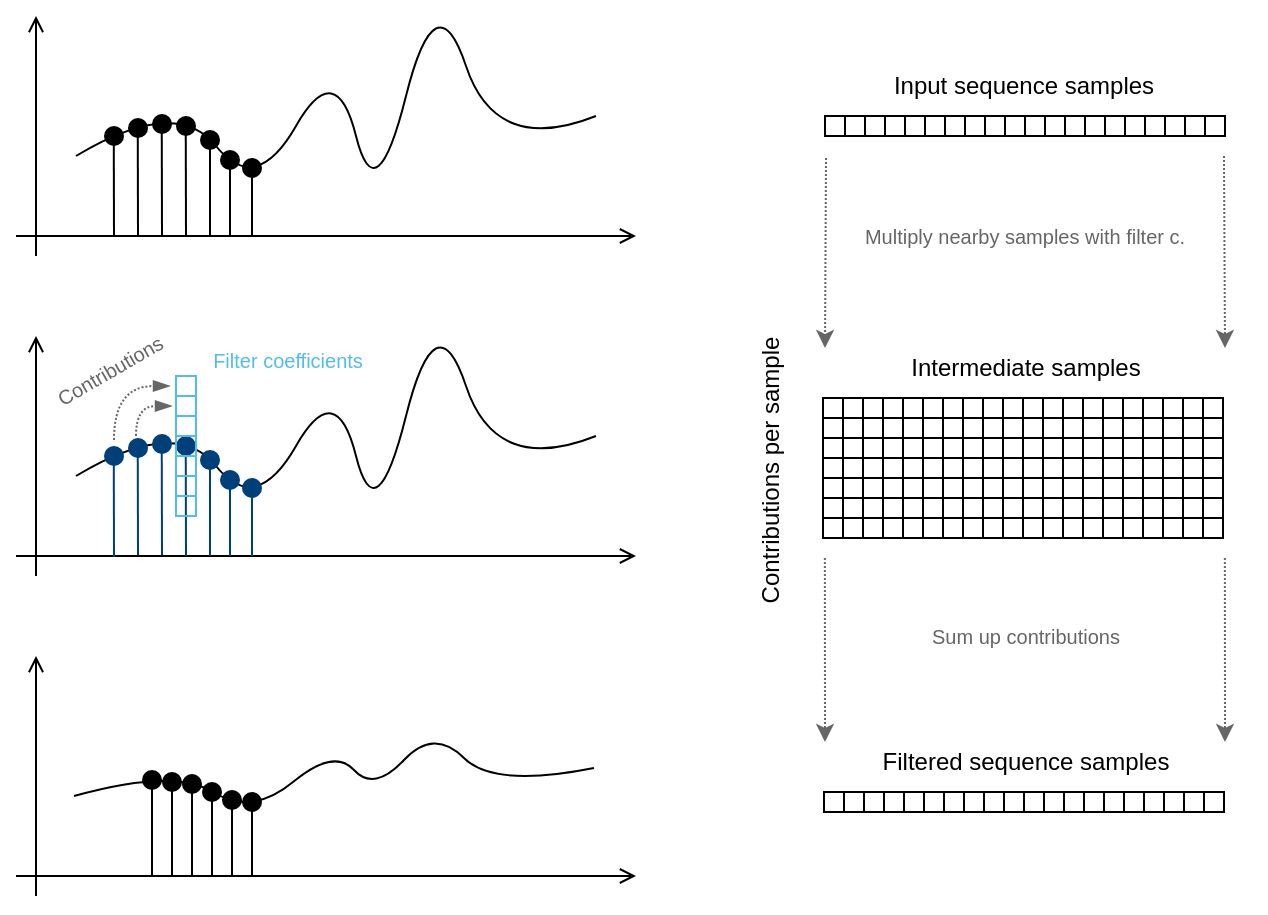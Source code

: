 <mxfile version="14.5.6" type="device"><diagram id="A-iQzd7wgwUKjw2UOuUH" name="Page-1"><mxGraphModel dx="1015" dy="523" grid="1" gridSize="10" guides="1" tooltips="1" connect="1" arrows="1" fold="1" page="1" pageScale="1" pageWidth="827" pageHeight="1169" math="0" shadow="0"><root><mxCell id="0"/><mxCell id="1" parent="0"/><mxCell id="cMnyOtM-67g0jSc-yBpx-102" value="" style="curved=1;endArrow=none;html=1;endFill=0;" edge="1" parent="1"><mxGeometry width="50" height="50" relative="1" as="geometry"><mxPoint x="145" y="320" as="sourcePoint"/><mxPoint x="405" y="300" as="targetPoint"/><Array as="points"><mxPoint x="195" y="290"/><mxPoint x="235" y="340"/><mxPoint x="275" y="270"/><mxPoint x="295" y="350"/><mxPoint x="325" y="230"/><mxPoint x="355" y="320"/></Array></mxGeometry></mxCell><mxCell id="cMnyOtM-67g0jSc-yBpx-19" value="" style="endArrow=open;html=1;endFill=0;" edge="1" parent="1"><mxGeometry width="50" height="50" relative="1" as="geometry"><mxPoint x="125" y="210.0" as="sourcePoint"/><mxPoint x="125" y="90.0" as="targetPoint"/></mxGeometry></mxCell><mxCell id="cMnyOtM-67g0jSc-yBpx-20" value="" style="endArrow=open;html=1;endFill=0;" edge="1" parent="1"><mxGeometry width="50" height="50" relative="1" as="geometry"><mxPoint x="115" y="200.0" as="sourcePoint"/><mxPoint x="425" y="200.0" as="targetPoint"/></mxGeometry></mxCell><mxCell id="cMnyOtM-67g0jSc-yBpx-22" value="" style="group" vertex="1" connectable="0" parent="1"><mxGeometry x="195" y="120" width="10" height="50" as="geometry"/></mxCell><mxCell id="cMnyOtM-67g0jSc-yBpx-38" value="" style="endArrow=none;html=1;exitX=0.5;exitY=0.5;exitDx=0;exitDy=0;exitPerimeter=0;" edge="1" parent="cMnyOtM-67g0jSc-yBpx-22"><mxGeometry width="50" height="50" relative="1" as="geometry"><mxPoint x="4.88" y="27.5" as="sourcePoint"/><mxPoint x="5" y="80" as="targetPoint"/></mxGeometry></mxCell><mxCell id="cMnyOtM-67g0jSc-yBpx-28" value="" style="ellipse;whiteSpace=wrap;html=1;aspect=fixed;fillColor=#000000;strokeColor=none;" vertex="1" parent="1"><mxGeometry x="195" y="140" width="10" height="10" as="geometry"/></mxCell><mxCell id="cMnyOtM-67g0jSc-yBpx-29" value="" style="ellipse;whiteSpace=wrap;html=1;aspect=fixed;fillColor=#000000;strokeColor=none;" vertex="1" parent="1"><mxGeometry x="183" y="139" width="10" height="10" as="geometry"/></mxCell><mxCell id="cMnyOtM-67g0jSc-yBpx-30" value="" style="ellipse;whiteSpace=wrap;html=1;aspect=fixed;fillColor=#000000;strokeColor=none;" vertex="1" parent="1"><mxGeometry x="171" y="141" width="10" height="10" as="geometry"/></mxCell><mxCell id="cMnyOtM-67g0jSc-yBpx-31" value="" style="ellipse;whiteSpace=wrap;html=1;aspect=fixed;fillColor=#000000;strokeColor=none;" vertex="1" parent="1"><mxGeometry x="159" y="145" width="10" height="10" as="geometry"/></mxCell><mxCell id="cMnyOtM-67g0jSc-yBpx-32" value="" style="ellipse;whiteSpace=wrap;html=1;aspect=fixed;fillColor=#000000;strokeColor=none;" vertex="1" parent="1"><mxGeometry x="207" y="147" width="10" height="10" as="geometry"/></mxCell><mxCell id="cMnyOtM-67g0jSc-yBpx-33" value="" style="ellipse;whiteSpace=wrap;html=1;aspect=fixed;fillColor=#000000;strokeColor=none;" vertex="1" parent="1"><mxGeometry x="217" y="157" width="10" height="10" as="geometry"/></mxCell><mxCell id="cMnyOtM-67g0jSc-yBpx-34" value="" style="ellipse;whiteSpace=wrap;html=1;aspect=fixed;fillColor=#000000;strokeColor=none;" vertex="1" parent="1"><mxGeometry x="228" y="161" width="10" height="10" as="geometry"/></mxCell><mxCell id="cMnyOtM-67g0jSc-yBpx-35" value="" style="endArrow=none;html=1;exitX=0.5;exitY=0.5;exitDx=0;exitDy=0;exitPerimeter=0;" edge="1" parent="1" source="cMnyOtM-67g0jSc-yBpx-32"><mxGeometry width="50" height="50" relative="1" as="geometry"><mxPoint x="275" y="150" as="sourcePoint"/><mxPoint x="212" y="200" as="targetPoint"/></mxGeometry></mxCell><mxCell id="cMnyOtM-67g0jSc-yBpx-36" value="" style="endArrow=none;html=1;exitX=0.5;exitY=0.5;exitDx=0;exitDy=0;exitPerimeter=0;" edge="1" parent="1"><mxGeometry width="50" height="50" relative="1" as="geometry"><mxPoint x="222" y="165" as="sourcePoint"/><mxPoint x="222" y="200" as="targetPoint"/></mxGeometry></mxCell><mxCell id="cMnyOtM-67g0jSc-yBpx-37" value="" style="endArrow=none;html=1;exitX=0.5;exitY=0.5;exitDx=0;exitDy=0;exitPerimeter=0;" edge="1" parent="1"><mxGeometry width="50" height="50" relative="1" as="geometry"><mxPoint x="233" y="165" as="sourcePoint"/><mxPoint x="233" y="200" as="targetPoint"/></mxGeometry></mxCell><mxCell id="cMnyOtM-67g0jSc-yBpx-39" value="" style="endArrow=none;html=1;exitX=0.5;exitY=0.5;exitDx=0;exitDy=0;exitPerimeter=0;" edge="1" parent="1"><mxGeometry width="50" height="50" relative="1" as="geometry"><mxPoint x="187.88" y="147" as="sourcePoint"/><mxPoint x="188" y="199.5" as="targetPoint"/></mxGeometry></mxCell><mxCell id="cMnyOtM-67g0jSc-yBpx-40" value="" style="endArrow=none;html=1;exitX=0.5;exitY=0.5;exitDx=0;exitDy=0;exitPerimeter=0;" edge="1" parent="1"><mxGeometry width="50" height="50" relative="1" as="geometry"><mxPoint x="175.88" y="147" as="sourcePoint"/><mxPoint x="176" y="199.5" as="targetPoint"/></mxGeometry></mxCell><mxCell id="cMnyOtM-67g0jSc-yBpx-41" value="" style="endArrow=none;html=1;exitX=0.5;exitY=0.5;exitDx=0;exitDy=0;exitPerimeter=0;" edge="1" parent="1"><mxGeometry width="50" height="50" relative="1" as="geometry"><mxPoint x="163.88" y="148" as="sourcePoint"/><mxPoint x="164" y="200.5" as="targetPoint"/></mxGeometry></mxCell><mxCell id="cMnyOtM-67g0jSc-yBpx-60" value="" style="endArrow=open;html=1;endFill=0;" edge="1" parent="1"><mxGeometry width="50" height="50" relative="1" as="geometry"><mxPoint x="125" y="370" as="sourcePoint"/><mxPoint x="125" y="250" as="targetPoint"/></mxGeometry></mxCell><mxCell id="cMnyOtM-67g0jSc-yBpx-61" value="" style="endArrow=open;html=1;endFill=0;" edge="1" parent="1"><mxGeometry width="50" height="50" relative="1" as="geometry"><mxPoint x="115" y="360" as="sourcePoint"/><mxPoint x="425" y="360" as="targetPoint"/></mxGeometry></mxCell><mxCell id="cMnyOtM-67g0jSc-yBpx-63" value="" style="group" vertex="1" connectable="0" parent="1"><mxGeometry x="195" y="280" width="10" height="50" as="geometry"/></mxCell><mxCell id="cMnyOtM-67g0jSc-yBpx-64" value="" style="endArrow=none;html=1;exitX=0.5;exitY=0.5;exitDx=0;exitDy=0;exitPerimeter=0;strokeColor=#00407A;" edge="1" parent="cMnyOtM-67g0jSc-yBpx-63"><mxGeometry width="50" height="50" relative="1" as="geometry"><mxPoint x="4.88" y="27.5" as="sourcePoint"/><mxPoint x="5" y="80" as="targetPoint"/></mxGeometry></mxCell><mxCell id="cMnyOtM-67g0jSc-yBpx-65" value="" style="ellipse;whiteSpace=wrap;html=1;aspect=fixed;strokeColor=none;fillColor=#00407A;" vertex="1" parent="1"><mxGeometry x="195" y="300" width="10" height="10" as="geometry"/></mxCell><mxCell id="cMnyOtM-67g0jSc-yBpx-66" value="" style="ellipse;whiteSpace=wrap;html=1;aspect=fixed;strokeColor=none;fillColor=#00407A;" vertex="1" parent="1"><mxGeometry x="183" y="299" width="10" height="10" as="geometry"/></mxCell><mxCell id="cMnyOtM-67g0jSc-yBpx-67" value="" style="ellipse;whiteSpace=wrap;html=1;aspect=fixed;strokeColor=none;fillColor=#00407A;" vertex="1" parent="1"><mxGeometry x="171" y="301" width="10" height="10" as="geometry"/></mxCell><mxCell id="cMnyOtM-67g0jSc-yBpx-729" style="edgeStyle=orthogonalEdgeStyle;curved=1;rounded=0;orthogonalLoop=1;jettySize=auto;html=1;endArrow=blockThin;endFill=1;dashed=1;strokeColor=#666666;dashPattern=1 1;" edge="1" parent="1"><mxGeometry relative="1" as="geometry"><mxPoint x="164" y="302" as="sourcePoint"/><mxPoint x="192" y="275" as="targetPoint"/><Array as="points"><mxPoint x="164" y="275"/></Array></mxGeometry></mxCell><mxCell id="cMnyOtM-67g0jSc-yBpx-68" value="" style="ellipse;whiteSpace=wrap;html=1;aspect=fixed;strokeColor=none;fillColor=#00407A;" vertex="1" parent="1"><mxGeometry x="159" y="305" width="10" height="10" as="geometry"/></mxCell><mxCell id="cMnyOtM-67g0jSc-yBpx-69" value="" style="ellipse;whiteSpace=wrap;html=1;aspect=fixed;strokeColor=none;fillColor=#00407A;" vertex="1" parent="1"><mxGeometry x="207" y="307" width="10" height="10" as="geometry"/></mxCell><mxCell id="cMnyOtM-67g0jSc-yBpx-70" value="" style="ellipse;whiteSpace=wrap;html=1;aspect=fixed;strokeColor=none;fillColor=#00407A;" vertex="1" parent="1"><mxGeometry x="217" y="317" width="10" height="10" as="geometry"/></mxCell><mxCell id="cMnyOtM-67g0jSc-yBpx-71" value="" style="ellipse;whiteSpace=wrap;html=1;aspect=fixed;strokeColor=none;fillColor=#00407A;" vertex="1" parent="1"><mxGeometry x="228" y="321" width="10" height="10" as="geometry"/></mxCell><mxCell id="cMnyOtM-67g0jSc-yBpx-72" value="" style="endArrow=none;html=1;exitX=0.5;exitY=0.5;exitDx=0;exitDy=0;exitPerimeter=0;strokeColor=#00407A;" edge="1" parent="1" source="cMnyOtM-67g0jSc-yBpx-69"><mxGeometry width="50" height="50" relative="1" as="geometry"><mxPoint x="275" y="310" as="sourcePoint"/><mxPoint x="212" y="360" as="targetPoint"/></mxGeometry></mxCell><mxCell id="cMnyOtM-67g0jSc-yBpx-73" value="" style="endArrow=none;html=1;exitX=0.5;exitY=0.5;exitDx=0;exitDy=0;exitPerimeter=0;strokeColor=#00407A;" edge="1" parent="1"><mxGeometry width="50" height="50" relative="1" as="geometry"><mxPoint x="222" y="325" as="sourcePoint"/><mxPoint x="222" y="360" as="targetPoint"/></mxGeometry></mxCell><mxCell id="cMnyOtM-67g0jSc-yBpx-74" value="" style="endArrow=none;html=1;exitX=0.5;exitY=0.5;exitDx=0;exitDy=0;exitPerimeter=0;strokeColor=#00407A;" edge="1" parent="1"><mxGeometry width="50" height="50" relative="1" as="geometry"><mxPoint x="233" y="325" as="sourcePoint"/><mxPoint x="233" y="360" as="targetPoint"/></mxGeometry></mxCell><mxCell id="cMnyOtM-67g0jSc-yBpx-75" value="" style="endArrow=none;html=1;exitX=0.5;exitY=0.5;exitDx=0;exitDy=0;exitPerimeter=0;strokeColor=#00407A;" edge="1" parent="1"><mxGeometry width="50" height="50" relative="1" as="geometry"><mxPoint x="187.88" y="307" as="sourcePoint"/><mxPoint x="188" y="359.5" as="targetPoint"/></mxGeometry></mxCell><mxCell id="cMnyOtM-67g0jSc-yBpx-76" value="" style="endArrow=none;html=1;exitX=0.5;exitY=0.5;exitDx=0;exitDy=0;exitPerimeter=0;strokeColor=#00407A;" edge="1" parent="1"><mxGeometry width="50" height="50" relative="1" as="geometry"><mxPoint x="175.88" y="307" as="sourcePoint"/><mxPoint x="176" y="359.5" as="targetPoint"/></mxGeometry></mxCell><mxCell id="cMnyOtM-67g0jSc-yBpx-77" value="" style="endArrow=none;html=1;exitX=0.5;exitY=0.5;exitDx=0;exitDy=0;exitPerimeter=0;strokeColor=#00407A;" edge="1" parent="1"><mxGeometry width="50" height="50" relative="1" as="geometry"><mxPoint x="163.88" y="308" as="sourcePoint"/><mxPoint x="164" y="360.5" as="targetPoint"/></mxGeometry></mxCell><mxCell id="cMnyOtM-67g0jSc-yBpx-23" value="" style="rounded=0;whiteSpace=wrap;html=1;fillColor=none;strokeColor=#52BDEC;strokeWidth=1;" vertex="1" parent="1"><mxGeometry x="195" y="280" width="10" height="10" as="geometry"/></mxCell><mxCell id="cMnyOtM-67g0jSc-yBpx-24" value="" style="rounded=0;whiteSpace=wrap;html=1;fillColor=none;strokeColor=#52BDEC;strokeWidth=1;" vertex="1" parent="1"><mxGeometry x="195" y="290" width="10" height="10" as="geometry"/></mxCell><mxCell id="cMnyOtM-67g0jSc-yBpx-25" value="" style="rounded=0;whiteSpace=wrap;html=1;fillColor=none;strokeColor=#52BDEC;strokeWidth=1;" vertex="1" parent="1"><mxGeometry x="195" y="310" width="10" height="10" as="geometry"/></mxCell><mxCell id="cMnyOtM-67g0jSc-yBpx-26" value="" style="rounded=0;whiteSpace=wrap;html=1;fillColor=none;strokeColor=#52BDEC;strokeWidth=1;" vertex="1" parent="1"><mxGeometry x="195" y="300" width="10" height="10" as="geometry"/></mxCell><mxCell id="cMnyOtM-67g0jSc-yBpx-27" value="" style="rounded=0;whiteSpace=wrap;html=1;fillColor=none;strokeColor=#52BDEC;strokeWidth=1;" vertex="1" parent="1"><mxGeometry x="195" y="320" width="10" height="10" as="geometry"/></mxCell><mxCell id="cMnyOtM-67g0jSc-yBpx-78" value="" style="endArrow=open;html=1;endFill=0;" edge="1" parent="1"><mxGeometry width="50" height="50" relative="1" as="geometry"><mxPoint x="125" y="530" as="sourcePoint"/><mxPoint x="125" y="410" as="targetPoint"/></mxGeometry></mxCell><mxCell id="cMnyOtM-67g0jSc-yBpx-79" value="" style="endArrow=open;html=1;endFill=0;" edge="1" parent="1"><mxGeometry width="50" height="50" relative="1" as="geometry"><mxPoint x="115" y="520" as="sourcePoint"/><mxPoint x="425" y="520" as="targetPoint"/></mxGeometry></mxCell><mxCell id="cMnyOtM-67g0jSc-yBpx-80" value="" style="curved=1;endArrow=none;html=1;endFill=0;" edge="1" parent="1"><mxGeometry width="50" height="50" relative="1" as="geometry"><mxPoint x="144" y="480" as="sourcePoint"/><mxPoint x="404" y="466" as="targetPoint"/><Array as="points"><mxPoint x="194" y="466"/><mxPoint x="233" y="490"/><mxPoint x="274" y="456"/><mxPoint x="294" y="478"/><mxPoint x="324" y="446"/><mxPoint x="354" y="476"/></Array></mxGeometry></mxCell><mxCell id="cMnyOtM-67g0jSc-yBpx-103" value="" style="curved=1;endArrow=none;html=1;endFill=0;" edge="1" parent="1"><mxGeometry width="50" height="50" relative="1" as="geometry"><mxPoint x="145" y="160" as="sourcePoint"/><mxPoint x="405" y="140" as="targetPoint"/><Array as="points"><mxPoint x="195" y="130"/><mxPoint x="235" y="180"/><mxPoint x="275" y="110"/><mxPoint x="295" y="190"/><mxPoint x="325" y="70"/><mxPoint x="355" y="160"/></Array></mxGeometry></mxCell><mxCell id="cMnyOtM-67g0jSc-yBpx-104" value="" style="endArrow=none;html=1;exitX=0.5;exitY=0.5;exitDx=0;exitDy=0;exitPerimeter=0;" edge="1" parent="1"><mxGeometry width="50" height="50" relative="1" as="geometry"><mxPoint x="233" y="485" as="sourcePoint"/><mxPoint x="233" y="520" as="targetPoint"/></mxGeometry></mxCell><mxCell id="cMnyOtM-67g0jSc-yBpx-106" value="" style="endArrow=none;html=1;exitX=0.5;exitY=0.5;exitDx=0;exitDy=0;exitPerimeter=0;" edge="1" parent="1"><mxGeometry width="50" height="50" relative="1" as="geometry"><mxPoint x="223" y="485" as="sourcePoint"/><mxPoint x="223" y="520" as="targetPoint"/></mxGeometry></mxCell><mxCell id="cMnyOtM-67g0jSc-yBpx-107" value="" style="endArrow=none;html=1;" edge="1" parent="1"><mxGeometry width="50" height="50" relative="1" as="geometry"><mxPoint x="213" y="479" as="sourcePoint"/><mxPoint x="213" y="520" as="targetPoint"/></mxGeometry></mxCell><mxCell id="cMnyOtM-67g0jSc-yBpx-108" value="" style="endArrow=none;html=1;" edge="1" parent="1"><mxGeometry width="50" height="50" relative="1" as="geometry"><mxPoint x="203" y="473" as="sourcePoint"/><mxPoint x="203.0" y="520" as="targetPoint"/></mxGeometry></mxCell><mxCell id="cMnyOtM-67g0jSc-yBpx-109" value="" style="endArrow=none;html=1;" edge="1" parent="1"><mxGeometry width="50" height="50" relative="1" as="geometry"><mxPoint x="193" y="474" as="sourcePoint"/><mxPoint x="193.0" y="520" as="targetPoint"/></mxGeometry></mxCell><mxCell id="cMnyOtM-67g0jSc-yBpx-110" value="" style="endArrow=none;html=1;" edge="1" parent="1"><mxGeometry width="50" height="50" relative="1" as="geometry"><mxPoint x="183" y="473" as="sourcePoint"/><mxPoint x="183.0" y="520" as="targetPoint"/></mxGeometry></mxCell><mxCell id="cMnyOtM-67g0jSc-yBpx-111" value="" style="ellipse;whiteSpace=wrap;html=1;aspect=fixed;fillColor=#000000;strokeColor=none;" vertex="1" parent="1"><mxGeometry x="228" y="478" width="10" height="10" as="geometry"/></mxCell><mxCell id="cMnyOtM-67g0jSc-yBpx-112" value="" style="ellipse;whiteSpace=wrap;html=1;aspect=fixed;fillColor=#000000;strokeColor=none;" vertex="1" parent="1"><mxGeometry x="218" y="477" width="10" height="10" as="geometry"/></mxCell><mxCell id="cMnyOtM-67g0jSc-yBpx-113" value="" style="ellipse;whiteSpace=wrap;html=1;aspect=fixed;fillColor=#000000;strokeColor=none;" vertex="1" parent="1"><mxGeometry x="208" y="473" width="10" height="10" as="geometry"/></mxCell><mxCell id="cMnyOtM-67g0jSc-yBpx-114" value="" style="ellipse;whiteSpace=wrap;html=1;aspect=fixed;fillColor=#000000;strokeColor=none;" vertex="1" parent="1"><mxGeometry x="198" y="469" width="10" height="10" as="geometry"/></mxCell><mxCell id="cMnyOtM-67g0jSc-yBpx-115" value="" style="ellipse;whiteSpace=wrap;html=1;aspect=fixed;fillColor=#000000;strokeColor=none;" vertex="1" parent="1"><mxGeometry x="188" y="468" width="10" height="10" as="geometry"/></mxCell><mxCell id="cMnyOtM-67g0jSc-yBpx-116" value="" style="ellipse;whiteSpace=wrap;html=1;aspect=fixed;fillColor=#000000;strokeColor=none;" vertex="1" parent="1"><mxGeometry x="178" y="467" width="10" height="10" as="geometry"/></mxCell><mxCell id="cMnyOtM-67g0jSc-yBpx-117" value="" style="rounded=0;whiteSpace=wrap;html=1;fillColor=none;strokeColor=#52BDEC;strokeWidth=1;" vertex="1" parent="1"><mxGeometry x="195" y="330" width="10" height="10" as="geometry"/></mxCell><mxCell id="cMnyOtM-67g0jSc-yBpx-119" value="" style="rounded=0;whiteSpace=wrap;html=1;fillColor=none;strokeColor=#52BDEC;strokeWidth=1;" vertex="1" parent="1"><mxGeometry x="195" y="270" width="10" height="10" as="geometry"/></mxCell><mxCell id="cMnyOtM-67g0jSc-yBpx-120" value="" style="rounded=0;whiteSpace=wrap;html=1;fillColor=none;strokeWidth=1;" vertex="1" parent="1"><mxGeometry x="518.5" y="281" width="10" height="10" as="geometry"/></mxCell><mxCell id="cMnyOtM-67g0jSc-yBpx-121" value="" style="rounded=0;whiteSpace=wrap;html=1;fillColor=none;strokeWidth=1;" vertex="1" parent="1"><mxGeometry x="518.5" y="291" width="10" height="10" as="geometry"/></mxCell><mxCell id="cMnyOtM-67g0jSc-yBpx-122" value="" style="rounded=0;whiteSpace=wrap;html=1;fillColor=none;strokeWidth=1;" vertex="1" parent="1"><mxGeometry x="518.5" y="301" width="10" height="10" as="geometry"/></mxCell><mxCell id="cMnyOtM-67g0jSc-yBpx-123" value="" style="rounded=0;whiteSpace=wrap;html=1;fillColor=none;strokeWidth=1;" vertex="1" parent="1"><mxGeometry x="518.5" y="311" width="10" height="10" as="geometry"/></mxCell><mxCell id="cMnyOtM-67g0jSc-yBpx-124" value="" style="rounded=0;whiteSpace=wrap;html=1;fillColor=none;strokeWidth=1;" vertex="1" parent="1"><mxGeometry x="518.5" y="321" width="10" height="10" as="geometry"/></mxCell><mxCell id="cMnyOtM-67g0jSc-yBpx-125" value="" style="rounded=0;whiteSpace=wrap;html=1;fillColor=none;strokeWidth=1;" vertex="1" parent="1"><mxGeometry x="518.5" y="331" width="10" height="10" as="geometry"/></mxCell><mxCell id="cMnyOtM-67g0jSc-yBpx-126" value="" style="rounded=0;whiteSpace=wrap;html=1;fillColor=none;strokeWidth=1;fontStyle=1" vertex="1" parent="1"><mxGeometry x="518.5" y="341" width="10" height="10" as="geometry"/></mxCell><mxCell id="cMnyOtM-67g0jSc-yBpx-127" value="" style="rounded=0;whiteSpace=wrap;html=1;fillColor=none;strokeWidth=1;" vertex="1" parent="1"><mxGeometry x="528.5" y="291" width="10" height="10" as="geometry"/></mxCell><mxCell id="cMnyOtM-67g0jSc-yBpx-128" value="" style="rounded=0;whiteSpace=wrap;html=1;fillColor=none;strokeWidth=1;" vertex="1" parent="1"><mxGeometry x="528.5" y="301" width="10" height="10" as="geometry"/></mxCell><mxCell id="cMnyOtM-67g0jSc-yBpx-129" value="" style="rounded=0;whiteSpace=wrap;html=1;fillColor=none;strokeWidth=1;" vertex="1" parent="1"><mxGeometry x="528.5" y="311" width="10" height="10" as="geometry"/></mxCell><mxCell id="cMnyOtM-67g0jSc-yBpx-130" value="" style="rounded=0;whiteSpace=wrap;html=1;fillColor=none;strokeWidth=1;" vertex="1" parent="1"><mxGeometry x="528.5" y="321" width="10" height="10" as="geometry"/></mxCell><mxCell id="cMnyOtM-67g0jSc-yBpx-131" value="" style="rounded=0;whiteSpace=wrap;html=1;fillColor=none;strokeWidth=1;" vertex="1" parent="1"><mxGeometry x="528.5" y="331" width="10" height="10" as="geometry"/></mxCell><mxCell id="cMnyOtM-67g0jSc-yBpx-132" value="" style="rounded=0;whiteSpace=wrap;html=1;fillColor=none;strokeWidth=1;" vertex="1" parent="1"><mxGeometry x="528.5" y="341" width="10" height="10" as="geometry"/></mxCell><mxCell id="cMnyOtM-67g0jSc-yBpx-133" value="" style="rounded=0;whiteSpace=wrap;html=1;fillColor=none;strokeWidth=1;fontStyle=1" vertex="1" parent="1"><mxGeometry x="528.5" y="281" width="10" height="10" as="geometry"/></mxCell><mxCell id="cMnyOtM-67g0jSc-yBpx-162" value="" style="rounded=0;whiteSpace=wrap;html=1;fillColor=none;strokeWidth=1;" vertex="1" parent="1"><mxGeometry x="538.5" y="281" width="10" height="10" as="geometry"/></mxCell><mxCell id="cMnyOtM-67g0jSc-yBpx-163" value="" style="rounded=0;whiteSpace=wrap;html=1;fillColor=none;strokeWidth=1;" vertex="1" parent="1"><mxGeometry x="538.5" y="291" width="10" height="10" as="geometry"/></mxCell><mxCell id="cMnyOtM-67g0jSc-yBpx-164" value="" style="rounded=0;whiteSpace=wrap;html=1;fillColor=none;strokeWidth=1;" vertex="1" parent="1"><mxGeometry x="538.5" y="301" width="10" height="10" as="geometry"/></mxCell><mxCell id="cMnyOtM-67g0jSc-yBpx-165" value="" style="rounded=0;whiteSpace=wrap;html=1;fillColor=none;strokeWidth=1;" vertex="1" parent="1"><mxGeometry x="538.5" y="311" width="10" height="10" as="geometry"/></mxCell><mxCell id="cMnyOtM-67g0jSc-yBpx-166" value="" style="rounded=0;whiteSpace=wrap;html=1;fillColor=none;strokeWidth=1;" vertex="1" parent="1"><mxGeometry x="538.5" y="321" width="10" height="10" as="geometry"/></mxCell><mxCell id="cMnyOtM-67g0jSc-yBpx-167" value="" style="rounded=0;whiteSpace=wrap;html=1;fillColor=none;strokeWidth=1;" vertex="1" parent="1"><mxGeometry x="538.5" y="331" width="10" height="10" as="geometry"/></mxCell><mxCell id="cMnyOtM-67g0jSc-yBpx-168" value="" style="rounded=0;whiteSpace=wrap;html=1;fillColor=none;strokeWidth=1;fontStyle=1" vertex="1" parent="1"><mxGeometry x="538.5" y="341" width="10" height="10" as="geometry"/></mxCell><mxCell id="cMnyOtM-67g0jSc-yBpx-169" value="" style="rounded=0;whiteSpace=wrap;html=1;fillColor=none;strokeWidth=1;" vertex="1" parent="1"><mxGeometry x="548.5" y="291" width="10" height="10" as="geometry"/></mxCell><mxCell id="cMnyOtM-67g0jSc-yBpx-170" value="" style="rounded=0;whiteSpace=wrap;html=1;fillColor=none;strokeWidth=1;" vertex="1" parent="1"><mxGeometry x="548.5" y="301" width="10" height="10" as="geometry"/></mxCell><mxCell id="cMnyOtM-67g0jSc-yBpx-171" value="" style="rounded=0;whiteSpace=wrap;html=1;fillColor=none;strokeWidth=1;" vertex="1" parent="1"><mxGeometry x="548.5" y="311" width="10" height="10" as="geometry"/></mxCell><mxCell id="cMnyOtM-67g0jSc-yBpx-172" value="" style="rounded=0;whiteSpace=wrap;html=1;fillColor=none;strokeWidth=1;" vertex="1" parent="1"><mxGeometry x="548.5" y="321" width="10" height="10" as="geometry"/></mxCell><mxCell id="cMnyOtM-67g0jSc-yBpx-173" value="" style="rounded=0;whiteSpace=wrap;html=1;fillColor=none;strokeWidth=1;" vertex="1" parent="1"><mxGeometry x="548.5" y="331" width="10" height="10" as="geometry"/></mxCell><mxCell id="cMnyOtM-67g0jSc-yBpx-174" value="" style="rounded=0;whiteSpace=wrap;html=1;fillColor=none;strokeWidth=1;" vertex="1" parent="1"><mxGeometry x="548.5" y="341" width="10" height="10" as="geometry"/></mxCell><mxCell id="cMnyOtM-67g0jSc-yBpx-175" value="" style="rounded=0;whiteSpace=wrap;html=1;fillColor=none;strokeWidth=1;fontStyle=1" vertex="1" parent="1"><mxGeometry x="548.5" y="281" width="10" height="10" as="geometry"/></mxCell><mxCell id="cMnyOtM-67g0jSc-yBpx-176" value="" style="rounded=0;whiteSpace=wrap;html=1;fillColor=none;strokeWidth=1;" vertex="1" parent="1"><mxGeometry x="558.5" y="281" width="10" height="10" as="geometry"/></mxCell><mxCell id="cMnyOtM-67g0jSc-yBpx-177" value="" style="rounded=0;whiteSpace=wrap;html=1;fillColor=none;strokeWidth=1;" vertex="1" parent="1"><mxGeometry x="558.5" y="291" width="10" height="10" as="geometry"/></mxCell><mxCell id="cMnyOtM-67g0jSc-yBpx-178" value="" style="rounded=0;whiteSpace=wrap;html=1;fillColor=none;strokeWidth=1;" vertex="1" parent="1"><mxGeometry x="558.5" y="301" width="10" height="10" as="geometry"/></mxCell><mxCell id="cMnyOtM-67g0jSc-yBpx-179" value="" style="rounded=0;whiteSpace=wrap;html=1;fillColor=none;strokeWidth=1;" vertex="1" parent="1"><mxGeometry x="558.5" y="311" width="10" height="10" as="geometry"/></mxCell><mxCell id="cMnyOtM-67g0jSc-yBpx-180" value="" style="rounded=0;whiteSpace=wrap;html=1;fillColor=none;strokeWidth=1;" vertex="1" parent="1"><mxGeometry x="558.5" y="321" width="10" height="10" as="geometry"/></mxCell><mxCell id="cMnyOtM-67g0jSc-yBpx-181" value="" style="rounded=0;whiteSpace=wrap;html=1;fillColor=none;strokeWidth=1;" vertex="1" parent="1"><mxGeometry x="558.5" y="331" width="10" height="10" as="geometry"/></mxCell><mxCell id="cMnyOtM-67g0jSc-yBpx-182" value="" style="rounded=0;whiteSpace=wrap;html=1;fillColor=none;strokeWidth=1;fontStyle=1" vertex="1" parent="1"><mxGeometry x="558.5" y="341" width="10" height="10" as="geometry"/></mxCell><mxCell id="cMnyOtM-67g0jSc-yBpx-183" value="" style="rounded=0;whiteSpace=wrap;html=1;fillColor=none;strokeWidth=1;" vertex="1" parent="1"><mxGeometry x="568.5" y="291" width="10" height="10" as="geometry"/></mxCell><mxCell id="cMnyOtM-67g0jSc-yBpx-184" value="" style="rounded=0;whiteSpace=wrap;html=1;fillColor=none;strokeWidth=1;" vertex="1" parent="1"><mxGeometry x="568.5" y="301" width="10" height="10" as="geometry"/></mxCell><mxCell id="cMnyOtM-67g0jSc-yBpx-185" value="" style="rounded=0;whiteSpace=wrap;html=1;fillColor=none;strokeWidth=1;" vertex="1" parent="1"><mxGeometry x="568.5" y="311" width="10" height="10" as="geometry"/></mxCell><mxCell id="cMnyOtM-67g0jSc-yBpx-186" value="" style="rounded=0;whiteSpace=wrap;html=1;fillColor=none;strokeWidth=1;" vertex="1" parent="1"><mxGeometry x="568.5" y="321" width="10" height="10" as="geometry"/></mxCell><mxCell id="cMnyOtM-67g0jSc-yBpx-187" value="" style="rounded=0;whiteSpace=wrap;html=1;fillColor=none;strokeWidth=1;" vertex="1" parent="1"><mxGeometry x="568.5" y="331" width="10" height="10" as="geometry"/></mxCell><mxCell id="cMnyOtM-67g0jSc-yBpx-188" value="" style="rounded=0;whiteSpace=wrap;html=1;fillColor=none;strokeWidth=1;" vertex="1" parent="1"><mxGeometry x="568.5" y="341" width="10" height="10" as="geometry"/></mxCell><mxCell id="cMnyOtM-67g0jSc-yBpx-189" value="" style="rounded=0;whiteSpace=wrap;html=1;fillColor=none;strokeWidth=1;fontStyle=1" vertex="1" parent="1"><mxGeometry x="568.5" y="281" width="10" height="10" as="geometry"/></mxCell><mxCell id="cMnyOtM-67g0jSc-yBpx-190" value="" style="rounded=0;whiteSpace=wrap;html=1;fillColor=none;strokeWidth=1;" vertex="1" parent="1"><mxGeometry x="578.5" y="281" width="10" height="10" as="geometry"/></mxCell><mxCell id="cMnyOtM-67g0jSc-yBpx-191" value="" style="rounded=0;whiteSpace=wrap;html=1;fillColor=none;strokeWidth=1;" vertex="1" parent="1"><mxGeometry x="578.5" y="291" width="10" height="10" as="geometry"/></mxCell><mxCell id="cMnyOtM-67g0jSc-yBpx-192" value="" style="rounded=0;whiteSpace=wrap;html=1;fillColor=none;strokeWidth=1;" vertex="1" parent="1"><mxGeometry x="578.5" y="301" width="10" height="10" as="geometry"/></mxCell><mxCell id="cMnyOtM-67g0jSc-yBpx-193" value="" style="rounded=0;whiteSpace=wrap;html=1;fillColor=none;strokeWidth=1;" vertex="1" parent="1"><mxGeometry x="578.5" y="311" width="10" height="10" as="geometry"/></mxCell><mxCell id="cMnyOtM-67g0jSc-yBpx-194" value="" style="rounded=0;whiteSpace=wrap;html=1;fillColor=none;strokeWidth=1;" vertex="1" parent="1"><mxGeometry x="578.5" y="321" width="10" height="10" as="geometry"/></mxCell><mxCell id="cMnyOtM-67g0jSc-yBpx-195" value="" style="rounded=0;whiteSpace=wrap;html=1;fillColor=none;strokeWidth=1;" vertex="1" parent="1"><mxGeometry x="578.5" y="331" width="10" height="10" as="geometry"/></mxCell><mxCell id="cMnyOtM-67g0jSc-yBpx-196" value="" style="rounded=0;whiteSpace=wrap;html=1;fillColor=none;strokeWidth=1;fontStyle=1" vertex="1" parent="1"><mxGeometry x="578.5" y="341" width="10" height="10" as="geometry"/></mxCell><mxCell id="cMnyOtM-67g0jSc-yBpx-197" value="" style="rounded=0;whiteSpace=wrap;html=1;fillColor=none;strokeWidth=1;" vertex="1" parent="1"><mxGeometry x="588.5" y="291" width="10" height="10" as="geometry"/></mxCell><mxCell id="cMnyOtM-67g0jSc-yBpx-198" value="" style="rounded=0;whiteSpace=wrap;html=1;fillColor=none;strokeWidth=1;" vertex="1" parent="1"><mxGeometry x="588.5" y="301" width="10" height="10" as="geometry"/></mxCell><mxCell id="cMnyOtM-67g0jSc-yBpx-199" value="" style="rounded=0;whiteSpace=wrap;html=1;fillColor=none;strokeWidth=1;" vertex="1" parent="1"><mxGeometry x="588.5" y="311" width="10" height="10" as="geometry"/></mxCell><mxCell id="cMnyOtM-67g0jSc-yBpx-200" value="" style="rounded=0;whiteSpace=wrap;html=1;fillColor=none;strokeWidth=1;" vertex="1" parent="1"><mxGeometry x="588.5" y="321" width="10" height="10" as="geometry"/></mxCell><mxCell id="cMnyOtM-67g0jSc-yBpx-201" value="" style="rounded=0;whiteSpace=wrap;html=1;fillColor=none;strokeWidth=1;" vertex="1" parent="1"><mxGeometry x="588.5" y="331" width="10" height="10" as="geometry"/></mxCell><mxCell id="cMnyOtM-67g0jSc-yBpx-202" value="" style="rounded=0;whiteSpace=wrap;html=1;fillColor=none;strokeWidth=1;" vertex="1" parent="1"><mxGeometry x="588.5" y="341" width="10" height="10" as="geometry"/></mxCell><mxCell id="cMnyOtM-67g0jSc-yBpx-203" value="" style="rounded=0;whiteSpace=wrap;html=1;fillColor=none;strokeWidth=1;fontStyle=1" vertex="1" parent="1"><mxGeometry x="588.5" y="281" width="10" height="10" as="geometry"/></mxCell><mxCell id="cMnyOtM-67g0jSc-yBpx-204" value="" style="rounded=0;whiteSpace=wrap;html=1;fillColor=none;strokeWidth=1;" vertex="1" parent="1"><mxGeometry x="598.5" y="281" width="10" height="10" as="geometry"/></mxCell><mxCell id="cMnyOtM-67g0jSc-yBpx-205" value="" style="rounded=0;whiteSpace=wrap;html=1;fillColor=none;strokeWidth=1;" vertex="1" parent="1"><mxGeometry x="598.5" y="291" width="10" height="10" as="geometry"/></mxCell><mxCell id="cMnyOtM-67g0jSc-yBpx-206" value="" style="rounded=0;whiteSpace=wrap;html=1;fillColor=none;strokeWidth=1;" vertex="1" parent="1"><mxGeometry x="598.5" y="301" width="10" height="10" as="geometry"/></mxCell><mxCell id="cMnyOtM-67g0jSc-yBpx-207" value="" style="rounded=0;whiteSpace=wrap;html=1;fillColor=none;strokeWidth=1;" vertex="1" parent="1"><mxGeometry x="598.5" y="311" width="10" height="10" as="geometry"/></mxCell><mxCell id="cMnyOtM-67g0jSc-yBpx-208" value="" style="rounded=0;whiteSpace=wrap;html=1;fillColor=none;strokeWidth=1;" vertex="1" parent="1"><mxGeometry x="598.5" y="321" width="10" height="10" as="geometry"/></mxCell><mxCell id="cMnyOtM-67g0jSc-yBpx-209" value="" style="rounded=0;whiteSpace=wrap;html=1;fillColor=none;strokeWidth=1;" vertex="1" parent="1"><mxGeometry x="598.5" y="331" width="10" height="10" as="geometry"/></mxCell><mxCell id="cMnyOtM-67g0jSc-yBpx-210" value="" style="rounded=0;whiteSpace=wrap;html=1;fillColor=none;strokeWidth=1;fontStyle=1" vertex="1" parent="1"><mxGeometry x="598.5" y="341" width="10" height="10" as="geometry"/></mxCell><mxCell id="cMnyOtM-67g0jSc-yBpx-211" value="" style="rounded=0;whiteSpace=wrap;html=1;fillColor=none;strokeWidth=1;" vertex="1" parent="1"><mxGeometry x="608.5" y="291" width="10" height="10" as="geometry"/></mxCell><mxCell id="cMnyOtM-67g0jSc-yBpx-212" value="" style="rounded=0;whiteSpace=wrap;html=1;fillColor=none;strokeWidth=1;" vertex="1" parent="1"><mxGeometry x="608.5" y="301" width="10" height="10" as="geometry"/></mxCell><mxCell id="cMnyOtM-67g0jSc-yBpx-213" value="" style="rounded=0;whiteSpace=wrap;html=1;fillColor=none;strokeWidth=1;" vertex="1" parent="1"><mxGeometry x="608.5" y="311" width="10" height="10" as="geometry"/></mxCell><mxCell id="cMnyOtM-67g0jSc-yBpx-214" value="" style="rounded=0;whiteSpace=wrap;html=1;fillColor=none;strokeWidth=1;" vertex="1" parent="1"><mxGeometry x="608.5" y="321" width="10" height="10" as="geometry"/></mxCell><mxCell id="cMnyOtM-67g0jSc-yBpx-215" value="" style="rounded=0;whiteSpace=wrap;html=1;fillColor=none;strokeWidth=1;" vertex="1" parent="1"><mxGeometry x="608.5" y="331" width="10" height="10" as="geometry"/></mxCell><mxCell id="cMnyOtM-67g0jSc-yBpx-216" value="" style="rounded=0;whiteSpace=wrap;html=1;fillColor=none;strokeWidth=1;" vertex="1" parent="1"><mxGeometry x="608.5" y="341" width="10" height="10" as="geometry"/></mxCell><mxCell id="cMnyOtM-67g0jSc-yBpx-217" value="" style="rounded=0;whiteSpace=wrap;html=1;fillColor=none;strokeWidth=1;fontStyle=1" vertex="1" parent="1"><mxGeometry x="608.5" y="281" width="10" height="10" as="geometry"/></mxCell><mxCell id="cMnyOtM-67g0jSc-yBpx-218" value="" style="rounded=0;whiteSpace=wrap;html=1;fillColor=none;strokeWidth=1;" vertex="1" parent="1"><mxGeometry x="618.5" y="281" width="10" height="10" as="geometry"/></mxCell><mxCell id="cMnyOtM-67g0jSc-yBpx-219" value="" style="rounded=0;whiteSpace=wrap;html=1;fillColor=none;strokeWidth=1;" vertex="1" parent="1"><mxGeometry x="618.5" y="291" width="10" height="10" as="geometry"/></mxCell><mxCell id="cMnyOtM-67g0jSc-yBpx-220" value="" style="rounded=0;whiteSpace=wrap;html=1;fillColor=none;strokeWidth=1;" vertex="1" parent="1"><mxGeometry x="618.5" y="301" width="10" height="10" as="geometry"/></mxCell><mxCell id="cMnyOtM-67g0jSc-yBpx-221" value="" style="rounded=0;whiteSpace=wrap;html=1;fillColor=none;strokeWidth=1;" vertex="1" parent="1"><mxGeometry x="618.5" y="311" width="10" height="10" as="geometry"/></mxCell><mxCell id="cMnyOtM-67g0jSc-yBpx-222" value="" style="rounded=0;whiteSpace=wrap;html=1;fillColor=none;strokeWidth=1;" vertex="1" parent="1"><mxGeometry x="618.5" y="321" width="10" height="10" as="geometry"/></mxCell><mxCell id="cMnyOtM-67g0jSc-yBpx-223" value="" style="rounded=0;whiteSpace=wrap;html=1;fillColor=none;strokeWidth=1;" vertex="1" parent="1"><mxGeometry x="618.5" y="331" width="10" height="10" as="geometry"/></mxCell><mxCell id="cMnyOtM-67g0jSc-yBpx-224" value="" style="rounded=0;whiteSpace=wrap;html=1;fillColor=none;strokeWidth=1;fontStyle=1" vertex="1" parent="1"><mxGeometry x="618.5" y="341" width="10" height="10" as="geometry"/></mxCell><mxCell id="cMnyOtM-67g0jSc-yBpx-225" value="" style="rounded=0;whiteSpace=wrap;html=1;fillColor=none;strokeWidth=1;" vertex="1" parent="1"><mxGeometry x="628.5" y="291" width="10" height="10" as="geometry"/></mxCell><mxCell id="cMnyOtM-67g0jSc-yBpx-226" value="" style="rounded=0;whiteSpace=wrap;html=1;fillColor=none;strokeWidth=1;" vertex="1" parent="1"><mxGeometry x="628.5" y="301" width="10" height="10" as="geometry"/></mxCell><mxCell id="cMnyOtM-67g0jSc-yBpx-227" value="" style="rounded=0;whiteSpace=wrap;html=1;fillColor=none;strokeWidth=1;" vertex="1" parent="1"><mxGeometry x="628.5" y="311" width="10" height="10" as="geometry"/></mxCell><mxCell id="cMnyOtM-67g0jSc-yBpx-228" value="" style="rounded=0;whiteSpace=wrap;html=1;fillColor=none;strokeWidth=1;" vertex="1" parent="1"><mxGeometry x="628.5" y="321" width="10" height="10" as="geometry"/></mxCell><mxCell id="cMnyOtM-67g0jSc-yBpx-229" value="" style="rounded=0;whiteSpace=wrap;html=1;fillColor=none;strokeWidth=1;" vertex="1" parent="1"><mxGeometry x="628.5" y="331" width="10" height="10" as="geometry"/></mxCell><mxCell id="cMnyOtM-67g0jSc-yBpx-230" value="" style="rounded=0;whiteSpace=wrap;html=1;fillColor=none;strokeWidth=1;" vertex="1" parent="1"><mxGeometry x="628.5" y="341" width="10" height="10" as="geometry"/></mxCell><mxCell id="cMnyOtM-67g0jSc-yBpx-231" value="" style="rounded=0;whiteSpace=wrap;html=1;fillColor=none;strokeWidth=1;fontStyle=1" vertex="1" parent="1"><mxGeometry x="628.5" y="281" width="10" height="10" as="geometry"/></mxCell><mxCell id="cMnyOtM-67g0jSc-yBpx-232" value="" style="rounded=0;whiteSpace=wrap;html=1;fillColor=none;strokeWidth=1;" vertex="1" parent="1"><mxGeometry x="638.5" y="281" width="10" height="10" as="geometry"/></mxCell><mxCell id="cMnyOtM-67g0jSc-yBpx-233" value="" style="rounded=0;whiteSpace=wrap;html=1;fillColor=none;strokeWidth=1;" vertex="1" parent="1"><mxGeometry x="638.5" y="291" width="10" height="10" as="geometry"/></mxCell><mxCell id="cMnyOtM-67g0jSc-yBpx-234" value="" style="rounded=0;whiteSpace=wrap;html=1;fillColor=none;strokeWidth=1;" vertex="1" parent="1"><mxGeometry x="638.5" y="301" width="10" height="10" as="geometry"/></mxCell><mxCell id="cMnyOtM-67g0jSc-yBpx-235" value="" style="rounded=0;whiteSpace=wrap;html=1;fillColor=none;strokeWidth=1;" vertex="1" parent="1"><mxGeometry x="638.5" y="311" width="10" height="10" as="geometry"/></mxCell><mxCell id="cMnyOtM-67g0jSc-yBpx-236" value="" style="rounded=0;whiteSpace=wrap;html=1;fillColor=none;strokeWidth=1;" vertex="1" parent="1"><mxGeometry x="638.5" y="321" width="10" height="10" as="geometry"/></mxCell><mxCell id="cMnyOtM-67g0jSc-yBpx-237" value="" style="rounded=0;whiteSpace=wrap;html=1;fillColor=none;strokeWidth=1;" vertex="1" parent="1"><mxGeometry x="638.5" y="331" width="10" height="10" as="geometry"/></mxCell><mxCell id="cMnyOtM-67g0jSc-yBpx-238" value="" style="rounded=0;whiteSpace=wrap;html=1;fillColor=none;strokeWidth=1;fontStyle=1" vertex="1" parent="1"><mxGeometry x="638.5" y="341" width="10" height="10" as="geometry"/></mxCell><mxCell id="cMnyOtM-67g0jSc-yBpx-239" value="" style="rounded=0;whiteSpace=wrap;html=1;fillColor=none;strokeWidth=1;" vertex="1" parent="1"><mxGeometry x="648.5" y="291" width="10" height="10" as="geometry"/></mxCell><mxCell id="cMnyOtM-67g0jSc-yBpx-240" value="" style="rounded=0;whiteSpace=wrap;html=1;fillColor=none;strokeWidth=1;" vertex="1" parent="1"><mxGeometry x="648.5" y="301" width="10" height="10" as="geometry"/></mxCell><mxCell id="cMnyOtM-67g0jSc-yBpx-241" value="" style="rounded=0;whiteSpace=wrap;html=1;fillColor=none;strokeWidth=1;" vertex="1" parent="1"><mxGeometry x="648.5" y="311" width="10" height="10" as="geometry"/></mxCell><mxCell id="cMnyOtM-67g0jSc-yBpx-242" value="" style="rounded=0;whiteSpace=wrap;html=1;fillColor=none;strokeWidth=1;" vertex="1" parent="1"><mxGeometry x="648.5" y="321" width="10" height="10" as="geometry"/></mxCell><mxCell id="cMnyOtM-67g0jSc-yBpx-243" value="" style="rounded=0;whiteSpace=wrap;html=1;fillColor=none;strokeWidth=1;" vertex="1" parent="1"><mxGeometry x="648.5" y="331" width="10" height="10" as="geometry"/></mxCell><mxCell id="cMnyOtM-67g0jSc-yBpx-244" value="" style="rounded=0;whiteSpace=wrap;html=1;fillColor=none;strokeWidth=1;" vertex="1" parent="1"><mxGeometry x="648.5" y="341" width="10" height="10" as="geometry"/></mxCell><mxCell id="cMnyOtM-67g0jSc-yBpx-245" value="" style="rounded=0;whiteSpace=wrap;html=1;fillColor=none;strokeWidth=1;fontStyle=1" vertex="1" parent="1"><mxGeometry x="648.5" y="281" width="10" height="10" as="geometry"/></mxCell><mxCell id="cMnyOtM-67g0jSc-yBpx-246" value="" style="rounded=0;whiteSpace=wrap;html=1;fillColor=none;strokeWidth=1;" vertex="1" parent="1"><mxGeometry x="658.5" y="281" width="10" height="10" as="geometry"/></mxCell><mxCell id="cMnyOtM-67g0jSc-yBpx-247" value="" style="rounded=0;whiteSpace=wrap;html=1;fillColor=none;strokeWidth=1;" vertex="1" parent="1"><mxGeometry x="658.5" y="291" width="10" height="10" as="geometry"/></mxCell><mxCell id="cMnyOtM-67g0jSc-yBpx-248" value="" style="rounded=0;whiteSpace=wrap;html=1;fillColor=none;strokeWidth=1;" vertex="1" parent="1"><mxGeometry x="658.5" y="301" width="10" height="10" as="geometry"/></mxCell><mxCell id="cMnyOtM-67g0jSc-yBpx-249" value="" style="rounded=0;whiteSpace=wrap;html=1;fillColor=none;strokeWidth=1;" vertex="1" parent="1"><mxGeometry x="658.5" y="311" width="10" height="10" as="geometry"/></mxCell><mxCell id="cMnyOtM-67g0jSc-yBpx-250" value="" style="rounded=0;whiteSpace=wrap;html=1;fillColor=none;strokeWidth=1;" vertex="1" parent="1"><mxGeometry x="658.5" y="321" width="10" height="10" as="geometry"/></mxCell><mxCell id="cMnyOtM-67g0jSc-yBpx-251" value="" style="rounded=0;whiteSpace=wrap;html=1;fillColor=none;strokeWidth=1;" vertex="1" parent="1"><mxGeometry x="658.5" y="331" width="10" height="10" as="geometry"/></mxCell><mxCell id="cMnyOtM-67g0jSc-yBpx-252" value="" style="rounded=0;whiteSpace=wrap;html=1;fillColor=none;strokeWidth=1;fontStyle=1" vertex="1" parent="1"><mxGeometry x="658.5" y="341" width="10" height="10" as="geometry"/></mxCell><mxCell id="cMnyOtM-67g0jSc-yBpx-253" value="" style="rounded=0;whiteSpace=wrap;html=1;fillColor=none;strokeWidth=1;" vertex="1" parent="1"><mxGeometry x="668.5" y="291" width="10" height="10" as="geometry"/></mxCell><mxCell id="cMnyOtM-67g0jSc-yBpx-254" value="" style="rounded=0;whiteSpace=wrap;html=1;fillColor=none;strokeWidth=1;" vertex="1" parent="1"><mxGeometry x="668.5" y="301" width="10" height="10" as="geometry"/></mxCell><mxCell id="cMnyOtM-67g0jSc-yBpx-255" value="" style="rounded=0;whiteSpace=wrap;html=1;fillColor=none;strokeWidth=1;" vertex="1" parent="1"><mxGeometry x="668.5" y="311" width="10" height="10" as="geometry"/></mxCell><mxCell id="cMnyOtM-67g0jSc-yBpx-256" value="" style="rounded=0;whiteSpace=wrap;html=1;fillColor=none;strokeWidth=1;" vertex="1" parent="1"><mxGeometry x="668.5" y="321" width="10" height="10" as="geometry"/></mxCell><mxCell id="cMnyOtM-67g0jSc-yBpx-257" value="" style="rounded=0;whiteSpace=wrap;html=1;fillColor=none;strokeWidth=1;" vertex="1" parent="1"><mxGeometry x="668.5" y="331" width="10" height="10" as="geometry"/></mxCell><mxCell id="cMnyOtM-67g0jSc-yBpx-258" value="" style="rounded=0;whiteSpace=wrap;html=1;fillColor=none;strokeWidth=1;" vertex="1" parent="1"><mxGeometry x="668.5" y="341" width="10" height="10" as="geometry"/></mxCell><mxCell id="cMnyOtM-67g0jSc-yBpx-259" value="" style="rounded=0;whiteSpace=wrap;html=1;fillColor=none;strokeWidth=1;fontStyle=1" vertex="1" parent="1"><mxGeometry x="668.5" y="281" width="10" height="10" as="geometry"/></mxCell><mxCell id="cMnyOtM-67g0jSc-yBpx-260" value="" style="rounded=0;whiteSpace=wrap;html=1;fillColor=none;strokeWidth=1;" vertex="1" parent="1"><mxGeometry x="678.5" y="281" width="10" height="10" as="geometry"/></mxCell><mxCell id="cMnyOtM-67g0jSc-yBpx-261" value="" style="rounded=0;whiteSpace=wrap;html=1;fillColor=none;strokeWidth=1;" vertex="1" parent="1"><mxGeometry x="678.5" y="291" width="10" height="10" as="geometry"/></mxCell><mxCell id="cMnyOtM-67g0jSc-yBpx-262" value="" style="rounded=0;whiteSpace=wrap;html=1;fillColor=none;strokeWidth=1;" vertex="1" parent="1"><mxGeometry x="678.5" y="301" width="10" height="10" as="geometry"/></mxCell><mxCell id="cMnyOtM-67g0jSc-yBpx-263" value="" style="rounded=0;whiteSpace=wrap;html=1;fillColor=none;strokeWidth=1;" vertex="1" parent="1"><mxGeometry x="678.5" y="311" width="10" height="10" as="geometry"/></mxCell><mxCell id="cMnyOtM-67g0jSc-yBpx-264" value="" style="rounded=0;whiteSpace=wrap;html=1;fillColor=none;strokeWidth=1;" vertex="1" parent="1"><mxGeometry x="678.5" y="321" width="10" height="10" as="geometry"/></mxCell><mxCell id="cMnyOtM-67g0jSc-yBpx-265" value="" style="rounded=0;whiteSpace=wrap;html=1;fillColor=none;strokeWidth=1;" vertex="1" parent="1"><mxGeometry x="678.5" y="331" width="10" height="10" as="geometry"/></mxCell><mxCell id="cMnyOtM-67g0jSc-yBpx-266" value="" style="rounded=0;whiteSpace=wrap;html=1;fillColor=none;strokeWidth=1;fontStyle=1" vertex="1" parent="1"><mxGeometry x="678.5" y="341" width="10" height="10" as="geometry"/></mxCell><mxCell id="cMnyOtM-67g0jSc-yBpx-267" value="" style="rounded=0;whiteSpace=wrap;html=1;fillColor=none;strokeWidth=1;" vertex="1" parent="1"><mxGeometry x="688.5" y="291" width="10" height="10" as="geometry"/></mxCell><mxCell id="cMnyOtM-67g0jSc-yBpx-268" value="" style="rounded=0;whiteSpace=wrap;html=1;fillColor=none;strokeWidth=1;" vertex="1" parent="1"><mxGeometry x="688.5" y="301" width="10" height="10" as="geometry"/></mxCell><mxCell id="cMnyOtM-67g0jSc-yBpx-269" value="" style="rounded=0;whiteSpace=wrap;html=1;fillColor=none;strokeWidth=1;" vertex="1" parent="1"><mxGeometry x="688.5" y="311" width="10" height="10" as="geometry"/></mxCell><mxCell id="cMnyOtM-67g0jSc-yBpx-270" value="" style="rounded=0;whiteSpace=wrap;html=1;fillColor=none;strokeWidth=1;" vertex="1" parent="1"><mxGeometry x="688.5" y="321" width="10" height="10" as="geometry"/></mxCell><mxCell id="cMnyOtM-67g0jSc-yBpx-271" value="" style="rounded=0;whiteSpace=wrap;html=1;fillColor=none;strokeWidth=1;" vertex="1" parent="1"><mxGeometry x="688.5" y="331" width="10" height="10" as="geometry"/></mxCell><mxCell id="cMnyOtM-67g0jSc-yBpx-272" value="" style="rounded=0;whiteSpace=wrap;html=1;fillColor=none;strokeWidth=1;" vertex="1" parent="1"><mxGeometry x="688.5" y="341" width="10" height="10" as="geometry"/></mxCell><mxCell id="cMnyOtM-67g0jSc-yBpx-273" value="" style="rounded=0;whiteSpace=wrap;html=1;fillColor=none;strokeWidth=1;fontStyle=1" vertex="1" parent="1"><mxGeometry x="688.5" y="281" width="10" height="10" as="geometry"/></mxCell><mxCell id="cMnyOtM-67g0jSc-yBpx-274" value="" style="rounded=0;whiteSpace=wrap;html=1;fillColor=none;strokeWidth=1;" vertex="1" parent="1"><mxGeometry x="698.5" y="281" width="10" height="10" as="geometry"/></mxCell><mxCell id="cMnyOtM-67g0jSc-yBpx-275" value="" style="rounded=0;whiteSpace=wrap;html=1;fillColor=none;strokeWidth=1;" vertex="1" parent="1"><mxGeometry x="698.5" y="291" width="10" height="10" as="geometry"/></mxCell><mxCell id="cMnyOtM-67g0jSc-yBpx-276" value="" style="rounded=0;whiteSpace=wrap;html=1;fillColor=none;strokeWidth=1;" vertex="1" parent="1"><mxGeometry x="698.5" y="301" width="10" height="10" as="geometry"/></mxCell><mxCell id="cMnyOtM-67g0jSc-yBpx-277" value="" style="rounded=0;whiteSpace=wrap;html=1;fillColor=none;strokeWidth=1;" vertex="1" parent="1"><mxGeometry x="698.5" y="311" width="10" height="10" as="geometry"/></mxCell><mxCell id="cMnyOtM-67g0jSc-yBpx-278" value="" style="rounded=0;whiteSpace=wrap;html=1;fillColor=none;strokeWidth=1;" vertex="1" parent="1"><mxGeometry x="698.5" y="321" width="10" height="10" as="geometry"/></mxCell><mxCell id="cMnyOtM-67g0jSc-yBpx-279" value="" style="rounded=0;whiteSpace=wrap;html=1;fillColor=none;strokeWidth=1;" vertex="1" parent="1"><mxGeometry x="698.5" y="331" width="10" height="10" as="geometry"/></mxCell><mxCell id="cMnyOtM-67g0jSc-yBpx-280" value="" style="rounded=0;whiteSpace=wrap;html=1;fillColor=none;strokeWidth=1;fontStyle=1" vertex="1" parent="1"><mxGeometry x="698.5" y="341" width="10" height="10" as="geometry"/></mxCell><mxCell id="cMnyOtM-67g0jSc-yBpx-281" value="" style="rounded=0;whiteSpace=wrap;html=1;fillColor=none;strokeWidth=1;" vertex="1" parent="1"><mxGeometry x="708.5" y="291" width="10" height="10" as="geometry"/></mxCell><mxCell id="cMnyOtM-67g0jSc-yBpx-282" value="" style="rounded=0;whiteSpace=wrap;html=1;fillColor=none;strokeWidth=1;" vertex="1" parent="1"><mxGeometry x="708.5" y="301" width="10" height="10" as="geometry"/></mxCell><mxCell id="cMnyOtM-67g0jSc-yBpx-283" value="" style="rounded=0;whiteSpace=wrap;html=1;fillColor=none;strokeWidth=1;" vertex="1" parent="1"><mxGeometry x="708.5" y="311" width="10" height="10" as="geometry"/></mxCell><mxCell id="cMnyOtM-67g0jSc-yBpx-284" value="" style="rounded=0;whiteSpace=wrap;html=1;fillColor=none;strokeWidth=1;" vertex="1" parent="1"><mxGeometry x="708.5" y="321" width="10" height="10" as="geometry"/></mxCell><mxCell id="cMnyOtM-67g0jSc-yBpx-285" value="" style="rounded=0;whiteSpace=wrap;html=1;fillColor=none;strokeWidth=1;" vertex="1" parent="1"><mxGeometry x="708.5" y="331" width="10" height="10" as="geometry"/></mxCell><mxCell id="cMnyOtM-67g0jSc-yBpx-286" value="" style="rounded=0;whiteSpace=wrap;html=1;fillColor=none;strokeWidth=1;" vertex="1" parent="1"><mxGeometry x="708.5" y="341" width="10" height="10" as="geometry"/></mxCell><mxCell id="cMnyOtM-67g0jSc-yBpx-287" value="" style="rounded=0;whiteSpace=wrap;html=1;fillColor=none;strokeWidth=1;fontStyle=1" vertex="1" parent="1"><mxGeometry x="708.5" y="281" width="10" height="10" as="geometry"/></mxCell><mxCell id="cMnyOtM-67g0jSc-yBpx-288" value="" style="rounded=0;whiteSpace=wrap;html=1;fillColor=none;strokeWidth=1;" vertex="1" parent="1"><mxGeometry x="519.5" y="140" width="10" height="10" as="geometry"/></mxCell><mxCell id="cMnyOtM-67g0jSc-yBpx-301" value="" style="rounded=0;whiteSpace=wrap;html=1;fillColor=none;strokeWidth=1;fontStyle=1" vertex="1" parent="1"><mxGeometry x="529.5" y="140" width="10" height="10" as="geometry"/></mxCell><mxCell id="cMnyOtM-67g0jSc-yBpx-302" value="" style="rounded=0;whiteSpace=wrap;html=1;fillColor=none;strokeWidth=1;" vertex="1" parent="1"><mxGeometry x="539.5" y="140" width="10" height="10" as="geometry"/></mxCell><mxCell id="cMnyOtM-67g0jSc-yBpx-315" value="" style="rounded=0;whiteSpace=wrap;html=1;fillColor=none;strokeWidth=1;fontStyle=1" vertex="1" parent="1"><mxGeometry x="549.5" y="140" width="10" height="10" as="geometry"/></mxCell><mxCell id="cMnyOtM-67g0jSc-yBpx-316" value="" style="rounded=0;whiteSpace=wrap;html=1;fillColor=none;strokeWidth=1;" vertex="1" parent="1"><mxGeometry x="559.5" y="140" width="10" height="10" as="geometry"/></mxCell><mxCell id="cMnyOtM-67g0jSc-yBpx-329" value="" style="rounded=0;whiteSpace=wrap;html=1;fillColor=none;strokeWidth=1;fontStyle=1" vertex="1" parent="1"><mxGeometry x="569.5" y="140" width="10" height="10" as="geometry"/></mxCell><mxCell id="cMnyOtM-67g0jSc-yBpx-330" value="" style="rounded=0;whiteSpace=wrap;html=1;fillColor=none;strokeWidth=1;" vertex="1" parent="1"><mxGeometry x="579.5" y="140" width="10" height="10" as="geometry"/></mxCell><mxCell id="cMnyOtM-67g0jSc-yBpx-343" value="" style="rounded=0;whiteSpace=wrap;html=1;fillColor=none;strokeWidth=1;fontStyle=1" vertex="1" parent="1"><mxGeometry x="589.5" y="140" width="10" height="10" as="geometry"/></mxCell><mxCell id="cMnyOtM-67g0jSc-yBpx-344" value="" style="rounded=0;whiteSpace=wrap;html=1;fillColor=none;strokeWidth=1;" vertex="1" parent="1"><mxGeometry x="599.5" y="140" width="10" height="10" as="geometry"/></mxCell><mxCell id="cMnyOtM-67g0jSc-yBpx-357" value="" style="rounded=0;whiteSpace=wrap;html=1;fillColor=none;strokeWidth=1;fontStyle=1" vertex="1" parent="1"><mxGeometry x="609.5" y="140" width="10" height="10" as="geometry"/></mxCell><mxCell id="cMnyOtM-67g0jSc-yBpx-358" value="" style="rounded=0;whiteSpace=wrap;html=1;fillColor=none;strokeWidth=1;" vertex="1" parent="1"><mxGeometry x="619.5" y="140" width="10" height="10" as="geometry"/></mxCell><mxCell id="cMnyOtM-67g0jSc-yBpx-371" value="" style="rounded=0;whiteSpace=wrap;html=1;fillColor=none;strokeWidth=1;fontStyle=1" vertex="1" parent="1"><mxGeometry x="629.5" y="140" width="10" height="10" as="geometry"/></mxCell><mxCell id="cMnyOtM-67g0jSc-yBpx-372" value="" style="rounded=0;whiteSpace=wrap;html=1;fillColor=none;strokeWidth=1;" vertex="1" parent="1"><mxGeometry x="639.5" y="140" width="10" height="10" as="geometry"/></mxCell><mxCell id="cMnyOtM-67g0jSc-yBpx-385" value="" style="rounded=0;whiteSpace=wrap;html=1;fillColor=none;strokeWidth=1;fontStyle=1" vertex="1" parent="1"><mxGeometry x="649.5" y="140" width="10" height="10" as="geometry"/></mxCell><mxCell id="cMnyOtM-67g0jSc-yBpx-386" value="" style="rounded=0;whiteSpace=wrap;html=1;fillColor=none;strokeWidth=1;" vertex="1" parent="1"><mxGeometry x="659.5" y="140" width="10" height="10" as="geometry"/></mxCell><mxCell id="cMnyOtM-67g0jSc-yBpx-399" value="" style="rounded=0;whiteSpace=wrap;html=1;fillColor=none;strokeWidth=1;fontStyle=1" vertex="1" parent="1"><mxGeometry x="669.5" y="140" width="10" height="10" as="geometry"/></mxCell><mxCell id="cMnyOtM-67g0jSc-yBpx-400" value="" style="rounded=0;whiteSpace=wrap;html=1;fillColor=none;strokeWidth=1;" vertex="1" parent="1"><mxGeometry x="679.5" y="140" width="10" height="10" as="geometry"/></mxCell><mxCell id="cMnyOtM-67g0jSc-yBpx-413" value="" style="rounded=0;whiteSpace=wrap;html=1;fillColor=none;strokeWidth=1;fontStyle=1" vertex="1" parent="1"><mxGeometry x="689.5" y="140" width="10" height="10" as="geometry"/></mxCell><mxCell id="cMnyOtM-67g0jSc-yBpx-414" value="" style="rounded=0;whiteSpace=wrap;html=1;fillColor=none;strokeWidth=1;" vertex="1" parent="1"><mxGeometry x="699.5" y="140" width="10" height="10" as="geometry"/></mxCell><mxCell id="cMnyOtM-67g0jSc-yBpx-427" value="" style="rounded=0;whiteSpace=wrap;html=1;fillColor=none;strokeWidth=1;fontStyle=1" vertex="1" parent="1"><mxGeometry x="709.5" y="140" width="10" height="10" as="geometry"/></mxCell><mxCell id="cMnyOtM-67g0jSc-yBpx-708" value="" style="rounded=0;whiteSpace=wrap;html=1;fillColor=none;strokeWidth=1;" vertex="1" parent="1"><mxGeometry x="519" y="478" width="10" height="10" as="geometry"/></mxCell><mxCell id="cMnyOtM-67g0jSc-yBpx-709" value="" style="rounded=0;whiteSpace=wrap;html=1;fillColor=none;strokeWidth=1;fontStyle=1" vertex="1" parent="1"><mxGeometry x="529" y="478" width="10" height="10" as="geometry"/></mxCell><mxCell id="cMnyOtM-67g0jSc-yBpx-710" value="" style="rounded=0;whiteSpace=wrap;html=1;fillColor=none;strokeWidth=1;" vertex="1" parent="1"><mxGeometry x="539" y="478" width="10" height="10" as="geometry"/></mxCell><mxCell id="cMnyOtM-67g0jSc-yBpx-711" value="" style="rounded=0;whiteSpace=wrap;html=1;fillColor=none;strokeWidth=1;fontStyle=1" vertex="1" parent="1"><mxGeometry x="549" y="478" width="10" height="10" as="geometry"/></mxCell><mxCell id="cMnyOtM-67g0jSc-yBpx-712" value="" style="rounded=0;whiteSpace=wrap;html=1;fillColor=none;strokeWidth=1;" vertex="1" parent="1"><mxGeometry x="559" y="478" width="10" height="10" as="geometry"/></mxCell><mxCell id="cMnyOtM-67g0jSc-yBpx-713" value="" style="rounded=0;whiteSpace=wrap;html=1;fillColor=none;strokeWidth=1;fontStyle=1" vertex="1" parent="1"><mxGeometry x="569" y="478" width="10" height="10" as="geometry"/></mxCell><mxCell id="cMnyOtM-67g0jSc-yBpx-714" value="" style="rounded=0;whiteSpace=wrap;html=1;fillColor=none;strokeWidth=1;" vertex="1" parent="1"><mxGeometry x="579" y="478" width="10" height="10" as="geometry"/></mxCell><mxCell id="cMnyOtM-67g0jSc-yBpx-715" value="" style="rounded=0;whiteSpace=wrap;html=1;fillColor=none;strokeWidth=1;fontStyle=1" vertex="1" parent="1"><mxGeometry x="589" y="478" width="10" height="10" as="geometry"/></mxCell><mxCell id="cMnyOtM-67g0jSc-yBpx-716" value="" style="rounded=0;whiteSpace=wrap;html=1;fillColor=none;strokeWidth=1;" vertex="1" parent="1"><mxGeometry x="599" y="478" width="10" height="10" as="geometry"/></mxCell><mxCell id="cMnyOtM-67g0jSc-yBpx-717" value="" style="rounded=0;whiteSpace=wrap;html=1;fillColor=none;strokeWidth=1;fontStyle=1" vertex="1" parent="1"><mxGeometry x="609" y="478" width="10" height="10" as="geometry"/></mxCell><mxCell id="cMnyOtM-67g0jSc-yBpx-718" value="" style="rounded=0;whiteSpace=wrap;html=1;fillColor=none;strokeWidth=1;" vertex="1" parent="1"><mxGeometry x="619" y="478" width="10" height="10" as="geometry"/></mxCell><mxCell id="cMnyOtM-67g0jSc-yBpx-719" value="" style="rounded=0;whiteSpace=wrap;html=1;fillColor=none;strokeWidth=1;fontStyle=1" vertex="1" parent="1"><mxGeometry x="629" y="478" width="10" height="10" as="geometry"/></mxCell><mxCell id="cMnyOtM-67g0jSc-yBpx-720" value="" style="rounded=0;whiteSpace=wrap;html=1;fillColor=none;strokeWidth=1;" vertex="1" parent="1"><mxGeometry x="639" y="478" width="10" height="10" as="geometry"/></mxCell><mxCell id="cMnyOtM-67g0jSc-yBpx-721" value="" style="rounded=0;whiteSpace=wrap;html=1;fillColor=none;strokeWidth=1;fontStyle=1" vertex="1" parent="1"><mxGeometry x="649" y="478" width="10" height="10" as="geometry"/></mxCell><mxCell id="cMnyOtM-67g0jSc-yBpx-722" value="" style="rounded=0;whiteSpace=wrap;html=1;fillColor=none;strokeWidth=1;" vertex="1" parent="1"><mxGeometry x="659" y="478" width="10" height="10" as="geometry"/></mxCell><mxCell id="cMnyOtM-67g0jSc-yBpx-723" value="" style="rounded=0;whiteSpace=wrap;html=1;fillColor=none;strokeWidth=1;fontStyle=1" vertex="1" parent="1"><mxGeometry x="669" y="478" width="10" height="10" as="geometry"/></mxCell><mxCell id="cMnyOtM-67g0jSc-yBpx-724" value="" style="rounded=0;whiteSpace=wrap;html=1;fillColor=none;strokeWidth=1;" vertex="1" parent="1"><mxGeometry x="679" y="478" width="10" height="10" as="geometry"/></mxCell><mxCell id="cMnyOtM-67g0jSc-yBpx-725" value="" style="rounded=0;whiteSpace=wrap;html=1;fillColor=none;strokeWidth=1;fontStyle=1" vertex="1" parent="1"><mxGeometry x="689" y="478" width="10" height="10" as="geometry"/></mxCell><mxCell id="cMnyOtM-67g0jSc-yBpx-726" value="" style="rounded=0;whiteSpace=wrap;html=1;fillColor=none;strokeWidth=1;" vertex="1" parent="1"><mxGeometry x="699" y="478" width="10" height="10" as="geometry"/></mxCell><mxCell id="cMnyOtM-67g0jSc-yBpx-727" value="" style="rounded=0;whiteSpace=wrap;html=1;fillColor=none;strokeWidth=1;fontStyle=1" vertex="1" parent="1"><mxGeometry x="709" y="478" width="10" height="10" as="geometry"/></mxCell><mxCell id="cMnyOtM-67g0jSc-yBpx-730" style="edgeStyle=orthogonalEdgeStyle;curved=1;rounded=0;orthogonalLoop=1;jettySize=auto;html=1;endArrow=blockThin;endFill=1;dashed=1;strokeColor=#666666;dashPattern=1 1;startSize=6;sketch=0;" edge="1" parent="1"><mxGeometry relative="1" as="geometry"><mxPoint x="175" y="300" as="sourcePoint"/><mxPoint x="193" y="285" as="targetPoint"/><Array as="points"><mxPoint x="175" y="285"/></Array></mxGeometry></mxCell><mxCell id="cMnyOtM-67g0jSc-yBpx-732" value="&lt;font style=&quot;font-size: 10px&quot;&gt;Contributions&lt;/font&gt;" style="text;html=1;strokeColor=none;fillColor=none;align=center;verticalAlign=middle;whiteSpace=wrap;rounded=0;rotation=-30;fontColor=#666666;" vertex="1" parent="1"><mxGeometry x="107" y="257" width="110" height="20" as="geometry"/></mxCell><mxCell id="cMnyOtM-67g0jSc-yBpx-733" value="Contributions per sample" style="text;html=1;strokeColor=none;fillColor=none;align=center;verticalAlign=middle;whiteSpace=wrap;rounded=0;rotation=-90;" vertex="1" parent="1"><mxGeometry x="385" y="299" width="215" height="36" as="geometry"/></mxCell><mxCell id="cMnyOtM-67g0jSc-yBpx-734" value="Intermediate samples" style="text;html=1;strokeColor=none;fillColor=none;align=center;verticalAlign=middle;whiteSpace=wrap;rounded=0;rotation=0;" vertex="1" parent="1"><mxGeometry x="519.5" y="256" width="200" height="20" as="geometry"/></mxCell><mxCell id="cMnyOtM-67g0jSc-yBpx-735" value="Input sequence samples" style="text;html=1;strokeColor=none;fillColor=none;align=center;verticalAlign=middle;whiteSpace=wrap;rounded=0;rotation=0;" vertex="1" parent="1"><mxGeometry x="518.5" y="115" width="200" height="20" as="geometry"/></mxCell><mxCell id="cMnyOtM-67g0jSc-yBpx-736" value="Filtered sequence samples" style="text;html=1;strokeColor=none;fillColor=none;align=center;verticalAlign=middle;whiteSpace=wrap;rounded=0;rotation=0;" vertex="1" parent="1"><mxGeometry x="519.5" y="453" width="200" height="20" as="geometry"/></mxCell><mxCell id="cMnyOtM-67g0jSc-yBpx-737" value="&lt;font style=&quot;font-size: 10px&quot;&gt;Filter coefficients&lt;/font&gt;" style="text;html=1;strokeColor=none;fillColor=none;align=center;verticalAlign=middle;whiteSpace=wrap;rounded=0;fontColor=#52BDEC;" vertex="1" parent="1"><mxGeometry x="196" y="252" width="110" height="20" as="geometry"/></mxCell><mxCell id="cMnyOtM-67g0jSc-yBpx-738" value="" style="endArrow=classic;html=1;dashed=1;dashPattern=1 1;strokeColor=#666666;fontColor=#000000;entryX=0;entryY=0;entryDx=0;entryDy=0;" edge="1" parent="1" target="cMnyOtM-67g0jSc-yBpx-734"><mxGeometry width="50" height="50" relative="1" as="geometry"><mxPoint x="520" y="161" as="sourcePoint"/><mxPoint x="570" y="181" as="targetPoint"/></mxGeometry></mxCell><mxCell id="cMnyOtM-67g0jSc-yBpx-739" value="" style="endArrow=classic;html=1;dashed=1;dashPattern=1 1;strokeColor=#666666;fontColor=#000000;entryX=1;entryY=0;entryDx=0;entryDy=0;" edge="1" parent="1" target="cMnyOtM-67g0jSc-yBpx-734"><mxGeometry width="50" height="50" relative="1" as="geometry"><mxPoint x="719" y="160" as="sourcePoint"/><mxPoint x="718.5" y="242" as="targetPoint"/></mxGeometry></mxCell><mxCell id="cMnyOtM-67g0jSc-yBpx-740" value="" style="endArrow=classic;html=1;dashed=1;dashPattern=1 1;strokeColor=#666666;fontColor=#000000;entryX=1;entryY=0;entryDx=0;entryDy=0;" edge="1" parent="1" target="cMnyOtM-67g0jSc-yBpx-736"><mxGeometry width="50" height="50" relative="1" as="geometry"><mxPoint x="719.43" y="361" as="sourcePoint"/><mxPoint x="760" y="431" as="targetPoint"/></mxGeometry></mxCell><mxCell id="cMnyOtM-67g0jSc-yBpx-741" value="" style="endArrow=classic;html=1;dashed=1;dashPattern=1 1;strokeColor=#666666;fontColor=#000000;entryX=0;entryY=0;entryDx=0;entryDy=0;" edge="1" parent="1" target="cMnyOtM-67g0jSc-yBpx-736"><mxGeometry width="50" height="50" relative="1" as="geometry"><mxPoint x="519.43" y="361" as="sourcePoint"/><mxPoint x="518.93" y="443" as="targetPoint"/></mxGeometry></mxCell><mxCell id="cMnyOtM-67g0jSc-yBpx-744" value="&lt;font style=&quot;font-size: 10px&quot;&gt;Sum up contributions&lt;/font&gt;" style="text;html=1;strokeColor=none;fillColor=none;align=center;verticalAlign=middle;whiteSpace=wrap;rounded=0;rotation=0;fontColor=#666666;" vertex="1" parent="1"><mxGeometry x="520" y="380" width="200" height="40" as="geometry"/></mxCell><mxCell id="cMnyOtM-67g0jSc-yBpx-746" value="&lt;span style=&quot;font-size: 10px&quot;&gt;Multiply nearby samples with filter c.&lt;/span&gt;" style="text;html=1;strokeColor=none;fillColor=none;align=center;verticalAlign=middle;whiteSpace=wrap;rounded=0;rotation=0;fontColor=#666666;" vertex="1" parent="1"><mxGeometry x="499" y="180" width="241" height="40" as="geometry"/></mxCell></root></mxGraphModel></diagram></mxfile>